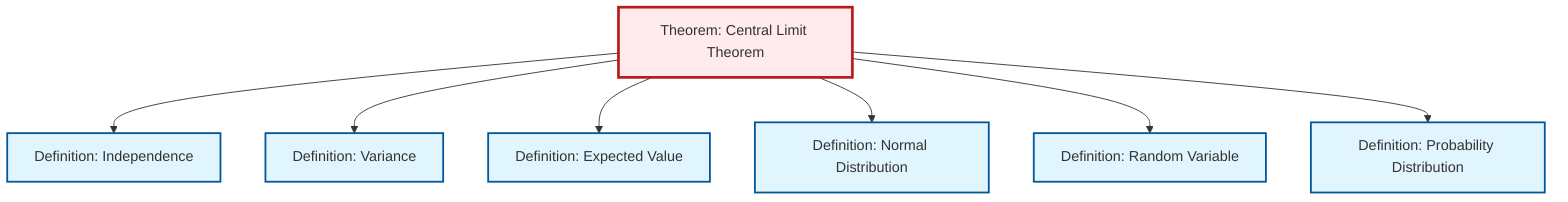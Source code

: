 graph TD
    classDef definition fill:#e1f5fe,stroke:#01579b,stroke-width:2px
    classDef theorem fill:#f3e5f5,stroke:#4a148c,stroke-width:2px
    classDef axiom fill:#fff3e0,stroke:#e65100,stroke-width:2px
    classDef example fill:#e8f5e9,stroke:#1b5e20,stroke-width:2px
    classDef current fill:#ffebee,stroke:#b71c1c,stroke-width:3px
    def-expectation["Definition: Expected Value"]:::definition
    thm-central-limit["Theorem: Central Limit Theorem"]:::theorem
    def-probability-distribution["Definition: Probability Distribution"]:::definition
    def-independence["Definition: Independence"]:::definition
    def-random-variable["Definition: Random Variable"]:::definition
    def-variance["Definition: Variance"]:::definition
    def-normal-distribution["Definition: Normal Distribution"]:::definition
    thm-central-limit --> def-independence
    thm-central-limit --> def-variance
    thm-central-limit --> def-expectation
    thm-central-limit --> def-normal-distribution
    thm-central-limit --> def-random-variable
    thm-central-limit --> def-probability-distribution
    class thm-central-limit current
